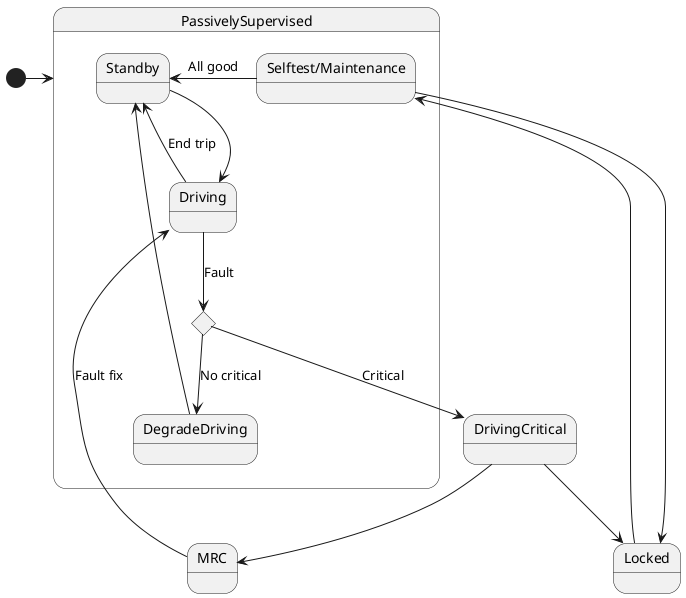 @startuml
skinparam ConditionEndStyle hline
[*] -> PassivelySupervised


state PassivelySupervised {
    state "Selftest/Maintenance" as Selftest
    state Standby
    state Driving
    state DegradeDriving
    state c <<choice>>
}

state Locked

state DrivingCritical

state MRC

Standby --> Driving
Selftest -> Standby : All good
Driving --> Standby : End trip
Driving --> c : Fault
c --> DrivingCritical : Critical
DrivingCritical --> MRC
DrivingCritical --> Locked
c --> DegradeDriving : No critical
DegradeDriving --> Standby
MRC -up-> Driving : Fault fix
Locked -u-> Selftest
Selftest -d-> Locked

@enduml

